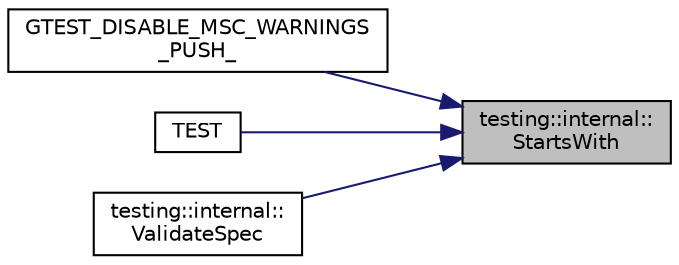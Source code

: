 digraph "testing::internal::StartsWith"
{
 // LATEX_PDF_SIZE
  bgcolor="transparent";
  edge [fontname="Helvetica",fontsize="10",labelfontname="Helvetica",labelfontsize="10"];
  node [fontname="Helvetica",fontsize="10",shape=record];
  rankdir="RL";
  Node1 [label="testing::internal::\lStartsWith",height=0.2,width=0.4,color="black", fillcolor="grey75", style="filled", fontcolor="black",tooltip=" "];
  Node1 -> Node2 [dir="back",color="midnightblue",fontsize="10",style="solid",fontname="Helvetica"];
  Node2 [label="GTEST_DISABLE_MSC_WARNINGS\l_PUSH_",height=0.2,width=0.4,color="black",URL="$gmock-matchers_8h.html#a76d5edfe42aefbbbf81289a6a12f3761",tooltip=" "];
  Node1 -> Node3 [dir="back",color="midnightblue",fontsize="10",style="solid",fontname="Helvetica"];
  Node3 [label="TEST",height=0.2,width=0.4,color="black",URL="$gmock__link__test_8h.html#a0e620555ef048587252b680112dca0a1",tooltip=" "];
  Node1 -> Node4 [dir="back",color="midnightblue",fontsize="10",style="solid",fontname="Helvetica"];
  Node4 [label="testing::internal::\lValidateSpec",height=0.2,width=0.4,color="black",URL="$namespacetesting_1_1internal.html#ad5170b8cd7d49dd55747b4516b741b49",tooltip=" "];
}
